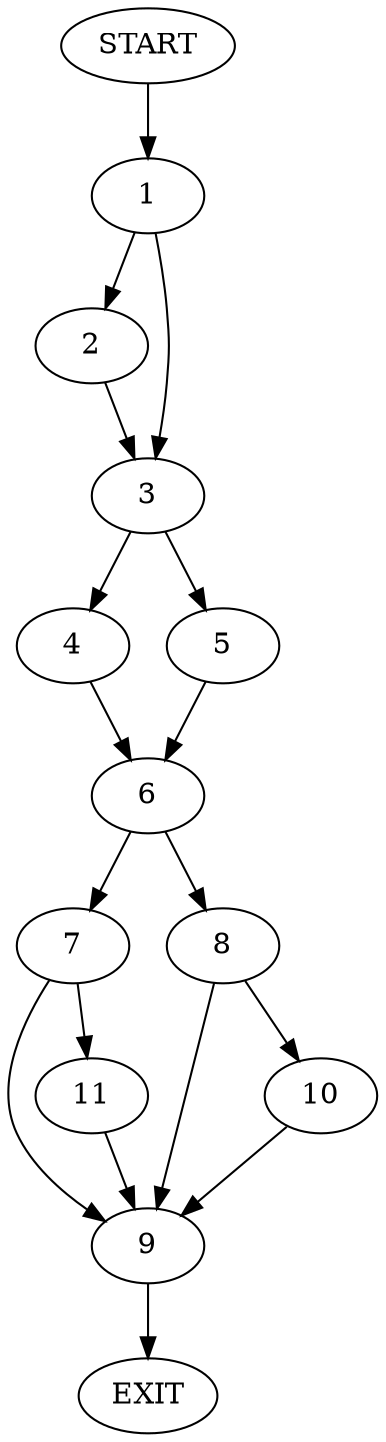 digraph {
0 [label="START"]
12 [label="EXIT"]
0 -> 1
1 -> 2
1 -> 3
3 -> 4
3 -> 5
2 -> 3
4 -> 6
5 -> 6
6 -> 7
6 -> 8
8 -> 9
8 -> 10
7 -> 9
7 -> 11
10 -> 9
9 -> 12
11 -> 9
}

